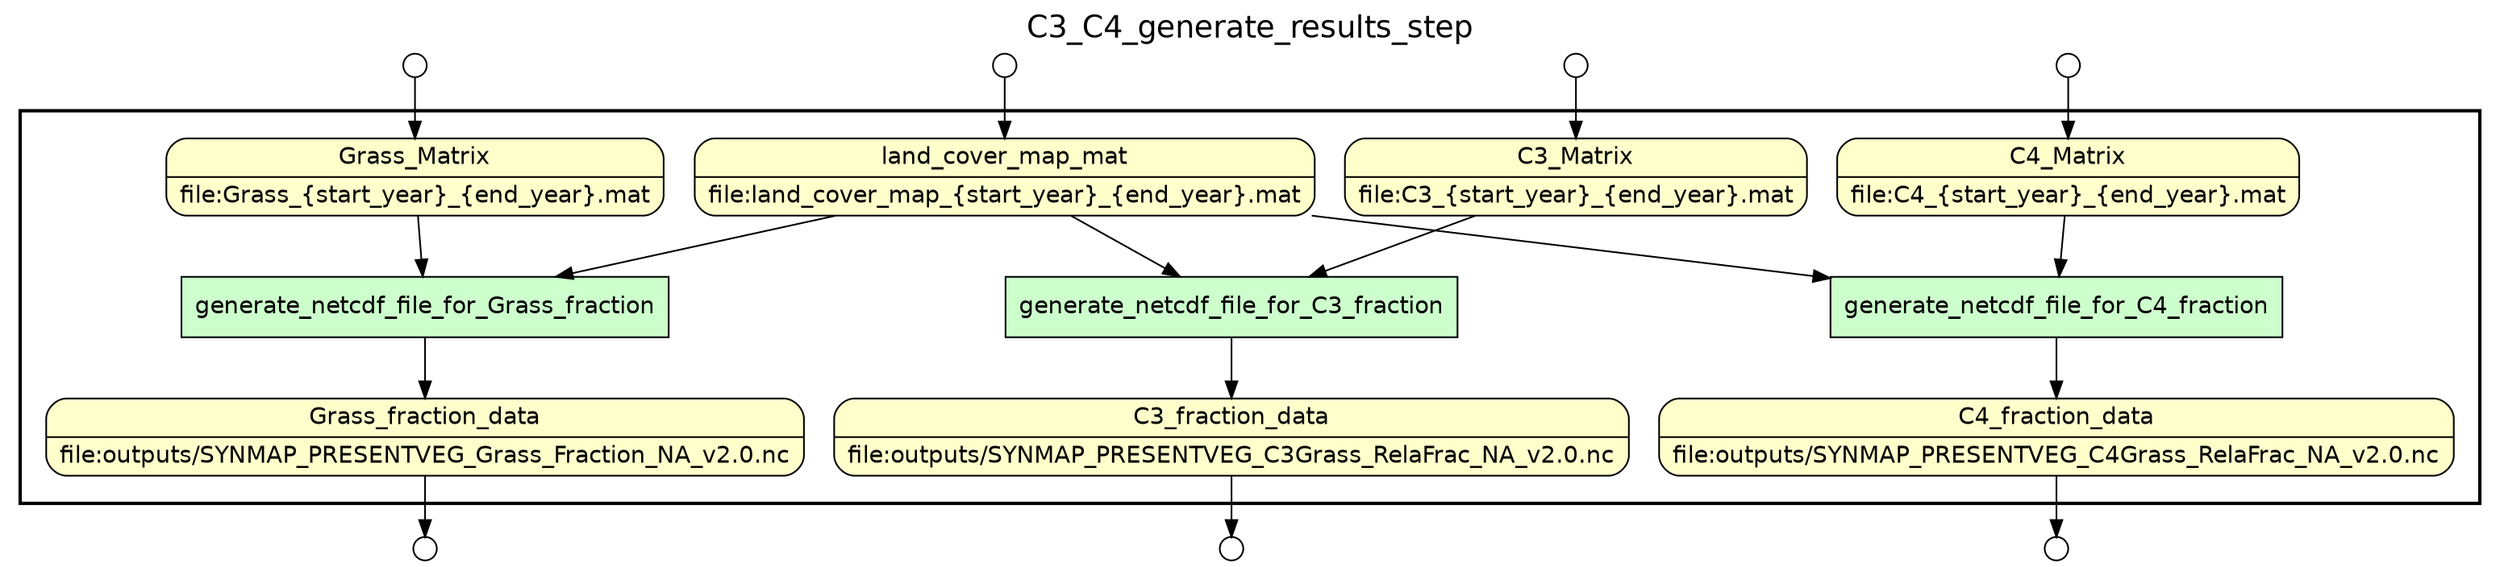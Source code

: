 /* Start of top-level graph */
digraph Workflow {
rankdir=TB

/* Title for graph */
fontname=Helvetica; fontsize=18; labelloc=t
label=C3_C4_generate_results_step

/* Start of double cluster for drawing box around nodes in workflow */
subgraph cluster_workflow_box_outer { label=""; color=black; penwidth=2
subgraph cluster_workflow_box_inner { label=""; penwidth=0

/* Style for nodes representing atomic programs in workflow */
node[shape=box style=filled fillcolor="#CCFFCC" peripheries=1 fontname=Helvetica]

/* Nodes representing atomic programs in workflow */
generate_netcdf_file_for_C3_fraction
generate_netcdf_file_for_C4_fraction
generate_netcdf_file_for_Grass_fraction

/* Style for nodes representing non-parameter data channels in workflow */
node[shape=box style="rounded,filled" fillcolor="#FFFFCC" peripheries=1 fontname=Helvetica]

/* Nodes for non-parameter data channels in workflow */
C3_fraction_data [shape=record rankdir=LR label="{<f0> C3_fraction_data |<f1> file\:outputs/SYNMAP_PRESENTVEG_C3Grass_RelaFrac_NA_v2.0.nc}"];
C4_fraction_data [shape=record rankdir=LR label="{<f0> C4_fraction_data |<f1> file\:outputs/SYNMAP_PRESENTVEG_C4Grass_RelaFrac_NA_v2.0.nc}"];
Grass_fraction_data [shape=record rankdir=LR label="{<f0> Grass_fraction_data |<f1> file\:outputs/SYNMAP_PRESENTVEG_Grass_Fraction_NA_v2.0.nc}"];
land_cover_map_mat [shape=record rankdir=LR label="{<f0> land_cover_map_mat |<f1> file\:land_cover_map_\{start_year\}_\{end_year\}.mat}"];
C3_Matrix [shape=record rankdir=LR label="{<f0> C3_Matrix |<f1> file\:C3_\{start_year\}_\{end_year\}.mat}"];
C4_Matrix [shape=record rankdir=LR label="{<f0> C4_Matrix |<f1> file\:C4_\{start_year\}_\{end_year\}.mat}"];
Grass_Matrix [shape=record rankdir=LR label="{<f0> Grass_Matrix |<f1> file\:Grass_\{start_year\}_\{end_year\}.mat}"];

/* Style for nodes representing parameter channels in workflow */
node[shape=box style="rounded,filled" fillcolor="#FCFCFC" peripheries=1 fontname=Helvetica]

/* Nodes representing parameter channels in workflow */

/* Edges representing connections between programs and channels */
generate_netcdf_file_for_C3_fraction -> C3_fraction_data
land_cover_map_mat -> generate_netcdf_file_for_C3_fraction
C3_Matrix -> generate_netcdf_file_for_C3_fraction
generate_netcdf_file_for_C4_fraction -> C4_fraction_data
land_cover_map_mat -> generate_netcdf_file_for_C4_fraction
C4_Matrix -> generate_netcdf_file_for_C4_fraction
generate_netcdf_file_for_Grass_fraction -> Grass_fraction_data
land_cover_map_mat -> generate_netcdf_file_for_Grass_fraction
Grass_Matrix -> generate_netcdf_file_for_Grass_fraction

/* End of double cluster for drawing box around nodes in workflow */
}}

/* Style for nodes representing workflow input ports */
node[shape=circle style="rounded,filled" fillcolor="#FFFFFF" peripheries=1 fontname=Helvetica width=0.2]

/* Nodes representing workflow input ports */
Grass_Matrix_input_port [label=""]
land_cover_map_mat_input_port [label=""]
C3_Matrix_input_port [label=""]
C4_Matrix_input_port [label=""]

/* Style for nodes representing workflow output ports */
node[shape=circle style="rounded,filled" fillcolor="#FFFFFF" peripheries=1 fontname=Helvetica width=0.2]

/* Nodes representing workflow output ports */
C3_fraction_data_output_port [label=""]
C4_fraction_data_output_port [label=""]
Grass_fraction_data_output_port [label=""]

/* Edges from input ports to channels */
Grass_Matrix_input_port -> Grass_Matrix
land_cover_map_mat_input_port -> land_cover_map_mat
C3_Matrix_input_port -> C3_Matrix
C4_Matrix_input_port -> C4_Matrix

/* Edges from channels to output ports */
C3_fraction_data -> C3_fraction_data_output_port
C4_fraction_data -> C4_fraction_data_output_port
Grass_fraction_data -> Grass_fraction_data_output_port

/* End of top-level graph */
}


